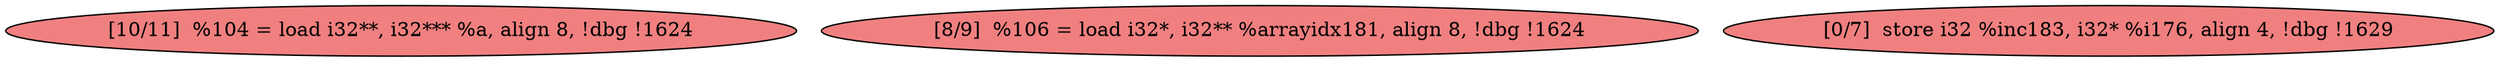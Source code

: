 
digraph G {


node2105 [fillcolor=lightcoral,label="[10/11]  %104 = load i32**, i32*** %a, align 8, !dbg !1624",shape=ellipse,style=filled ]
node2103 [fillcolor=lightcoral,label="[8/9]  %106 = load i32*, i32** %arrayidx181, align 8, !dbg !1624",shape=ellipse,style=filled ]
node2104 [fillcolor=lightcoral,label="[0/7]  store i32 %inc183, i32* %i176, align 4, !dbg !1629",shape=ellipse,style=filled ]



}

